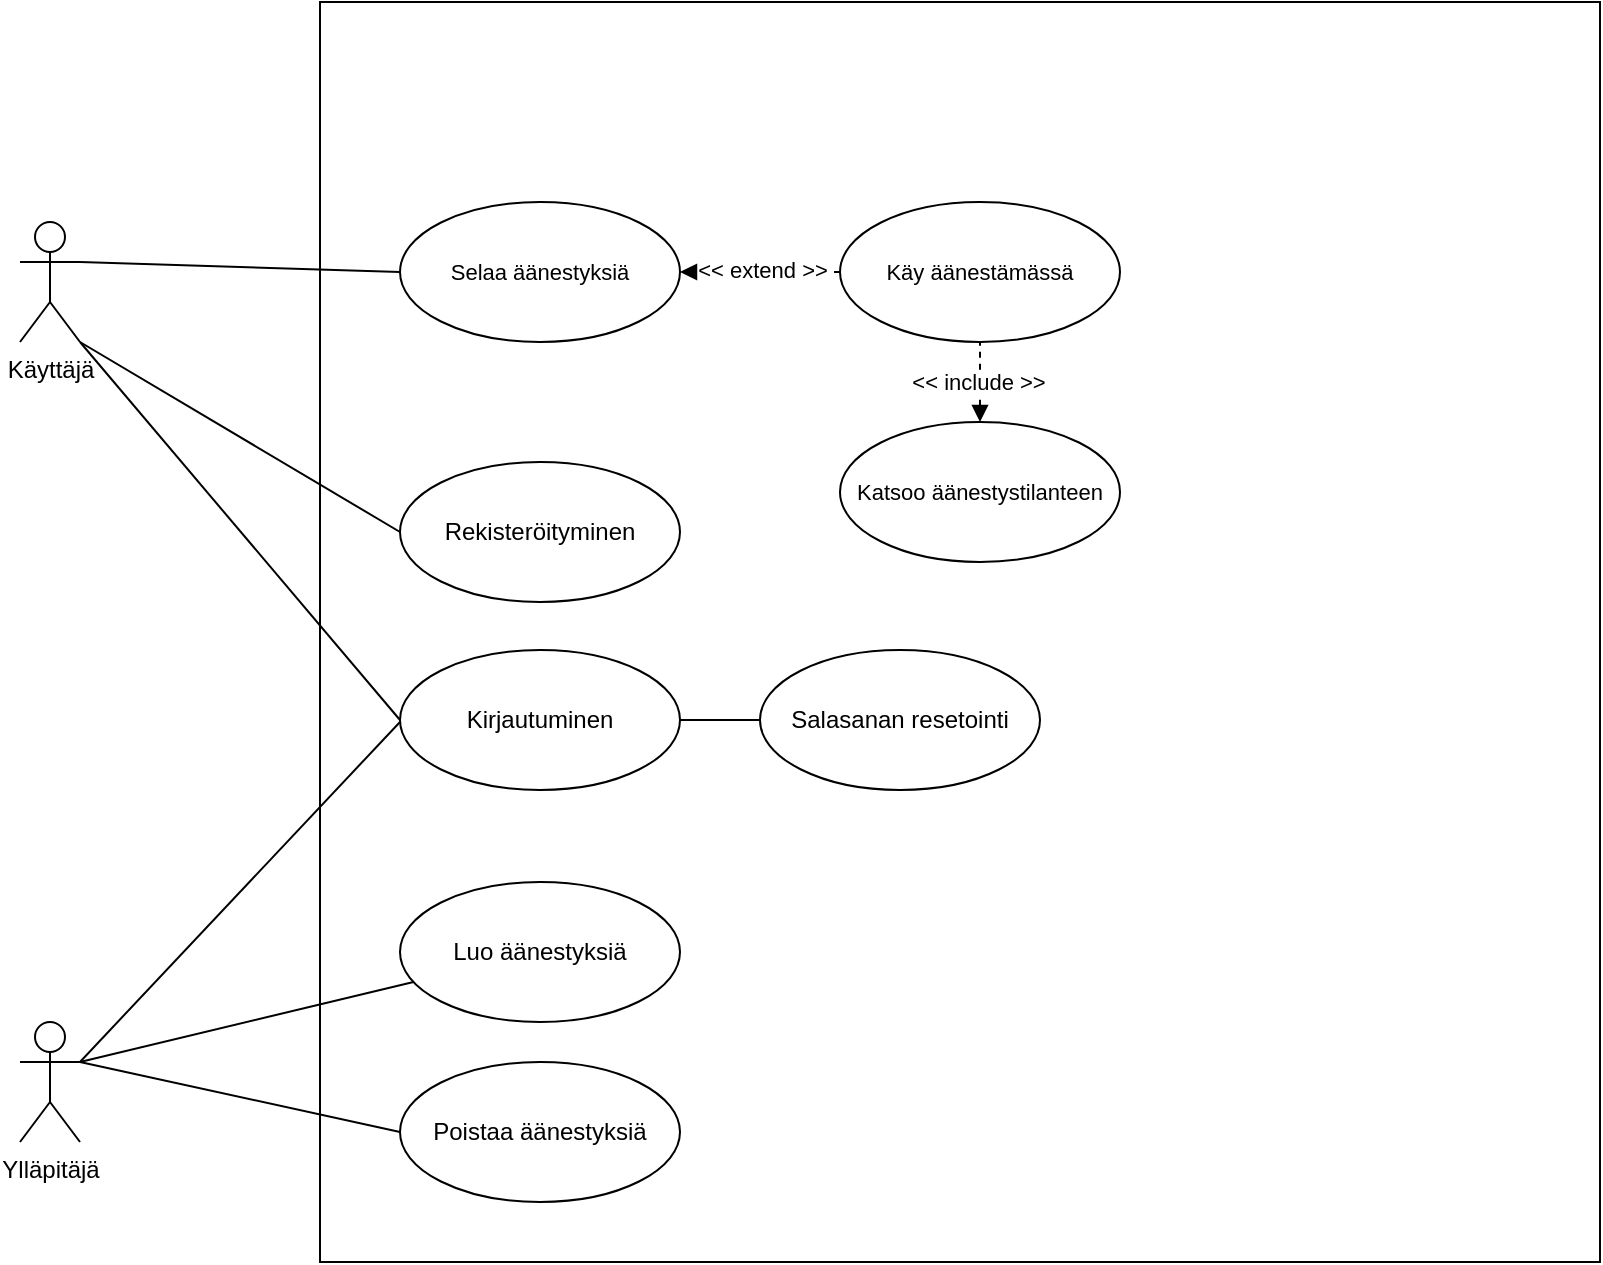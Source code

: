 <mxfile version="21.6.5" type="device">
  <diagram name="Page-1" id="DVh-3-7f99UDJsiKIqVd">
    <mxGraphModel dx="1418" dy="820" grid="1" gridSize="10" guides="1" tooltips="1" connect="1" arrows="1" fold="1" page="1" pageScale="1" pageWidth="1169" pageHeight="827" math="0" shadow="0">
      <root>
        <mxCell id="0" />
        <mxCell id="1" parent="0" />
        <mxCell id="MsYP8HL7TBaLGh4n33zJ-1" value="Käyttäjä" style="shape=umlActor;verticalLabelPosition=bottom;verticalAlign=top;html=1;outlineConnect=0;" parent="1" vertex="1">
          <mxGeometry x="130" y="200" width="30" height="60" as="geometry" />
        </mxCell>
        <mxCell id="MsYP8HL7TBaLGh4n33zJ-2" value="Ylläpitäjä" style="shape=umlActor;verticalLabelPosition=bottom;verticalAlign=top;html=1;outlineConnect=0;" parent="1" vertex="1">
          <mxGeometry x="130" y="600" width="30" height="60" as="geometry" />
        </mxCell>
        <mxCell id="MsYP8HL7TBaLGh4n33zJ-5" value="" style="rounded=0;whiteSpace=wrap;html=1;" parent="1" vertex="1">
          <mxGeometry x="280" y="90" width="640" height="630" as="geometry" />
        </mxCell>
        <mxCell id="MsYP8HL7TBaLGh4n33zJ-6" value="Poistaa äänestyksiä" style="ellipse;whiteSpace=wrap;html=1;" parent="1" vertex="1">
          <mxGeometry x="320" y="620" width="140" height="70" as="geometry" />
        </mxCell>
        <mxCell id="MsYP8HL7TBaLGh4n33zJ-7" value="Luo äänestyksiä" style="ellipse;whiteSpace=wrap;html=1;" parent="1" vertex="1">
          <mxGeometry x="320" y="530" width="140" height="70" as="geometry" />
        </mxCell>
        <mxCell id="MsYP8HL7TBaLGh4n33zJ-9" style="rounded=0;orthogonalLoop=1;jettySize=auto;html=1;exitX=1;exitY=0.333;exitDx=0;exitDy=0;exitPerimeter=0;endArrow=none;endFill=0;" parent="1" source="MsYP8HL7TBaLGh4n33zJ-2" target="MsYP8HL7TBaLGh4n33zJ-7" edge="1">
          <mxGeometry relative="1" as="geometry" />
        </mxCell>
        <mxCell id="MsYP8HL7TBaLGh4n33zJ-8" style="rounded=0;orthogonalLoop=1;jettySize=auto;html=1;exitX=1;exitY=0.333;exitDx=0;exitDy=0;exitPerimeter=0;entryX=0;entryY=0.5;entryDx=0;entryDy=0;endArrow=none;endFill=0;" parent="1" source="MsYP8HL7TBaLGh4n33zJ-2" target="MsYP8HL7TBaLGh4n33zJ-6" edge="1">
          <mxGeometry relative="1" as="geometry" />
        </mxCell>
        <mxCell id="MsYP8HL7TBaLGh4n33zJ-10" value="Selaa äänestyksiä" style="ellipse;whiteSpace=wrap;html=1;fontFamily=Helvetica;fontSize=11;fontColor=default;" parent="1" vertex="1">
          <mxGeometry x="320" y="190" width="140" height="70" as="geometry" />
        </mxCell>
        <mxCell id="MsYP8HL7TBaLGh4n33zJ-13" style="edgeStyle=none;shape=connector;rounded=0;orthogonalLoop=1;jettySize=auto;html=1;exitX=0;exitY=0.5;exitDx=0;exitDy=0;entryX=1;entryY=0.5;entryDx=0;entryDy=0;labelBackgroundColor=default;strokeColor=default;fontFamily=Helvetica;fontSize=11;fontColor=default;endArrow=block;endFill=1;dashed=1;" parent="1" source="MsYP8HL7TBaLGh4n33zJ-12" target="MsYP8HL7TBaLGh4n33zJ-10" edge="1">
          <mxGeometry relative="1" as="geometry" />
        </mxCell>
        <mxCell id="MsYP8HL7TBaLGh4n33zJ-17" value="&amp;lt;&amp;lt; extend &amp;gt;&amp;gt;" style="edgeLabel;html=1;align=center;verticalAlign=middle;resizable=0;points=[];fontSize=11;fontFamily=Helvetica;fontColor=default;" parent="MsYP8HL7TBaLGh4n33zJ-13" vertex="1" connectable="0">
          <mxGeometry x="-0.013" y="-1" relative="1" as="geometry">
            <mxPoint as="offset" />
          </mxGeometry>
        </mxCell>
        <mxCell id="MsYP8HL7TBaLGh4n33zJ-12" value="Käy äänestämässä" style="ellipse;whiteSpace=wrap;html=1;fontFamily=Helvetica;fontSize=11;fontColor=default;" parent="1" vertex="1">
          <mxGeometry x="540" y="190" width="140" height="70" as="geometry" />
        </mxCell>
        <mxCell id="MsYP8HL7TBaLGh4n33zJ-18" style="edgeStyle=none;shape=connector;rounded=0;orthogonalLoop=1;jettySize=auto;html=1;exitX=0.5;exitY=0;exitDx=0;exitDy=0;entryX=0.5;entryY=1;entryDx=0;entryDy=0;labelBackgroundColor=default;strokeColor=default;fontFamily=Helvetica;fontSize=11;fontColor=default;endArrow=none;endFill=0;dashed=1;startArrow=block;startFill=1;" parent="1" source="MsYP8HL7TBaLGh4n33zJ-14" target="MsYP8HL7TBaLGh4n33zJ-12" edge="1">
          <mxGeometry relative="1" as="geometry" />
        </mxCell>
        <mxCell id="MsYP8HL7TBaLGh4n33zJ-19" value="&amp;lt;&amp;lt; include &amp;gt;&amp;gt;" style="edgeLabel;html=1;align=center;verticalAlign=middle;resizable=0;points=[];fontSize=11;fontFamily=Helvetica;fontColor=default;" parent="MsYP8HL7TBaLGh4n33zJ-18" vertex="1" connectable="0">
          <mxGeometry x="-0.002" y="1" relative="1" as="geometry">
            <mxPoint as="offset" />
          </mxGeometry>
        </mxCell>
        <mxCell id="MsYP8HL7TBaLGh4n33zJ-14" value="Katsoo äänestystilanteen" style="ellipse;whiteSpace=wrap;html=1;fontFamily=Helvetica;fontSize=11;fontColor=default;" parent="1" vertex="1">
          <mxGeometry x="540" y="300" width="140" height="70" as="geometry" />
        </mxCell>
        <mxCell id="7Wlc4XRL-zcGpLhxiaM3-4" value="Rekisteröityminen" style="ellipse;whiteSpace=wrap;html=1;" vertex="1" parent="1">
          <mxGeometry x="320" y="320" width="140" height="70" as="geometry" />
        </mxCell>
        <mxCell id="MsYP8HL7TBaLGh4n33zJ-11" style="edgeStyle=none;shape=connector;rounded=0;orthogonalLoop=1;jettySize=auto;html=1;exitX=1;exitY=0.333;exitDx=0;exitDy=0;exitPerimeter=0;entryX=0;entryY=0.5;entryDx=0;entryDy=0;labelBackgroundColor=default;strokeColor=default;fontFamily=Helvetica;fontSize=11;fontColor=default;endArrow=none;endFill=0;" parent="1" source="MsYP8HL7TBaLGh4n33zJ-1" target="MsYP8HL7TBaLGh4n33zJ-10" edge="1">
          <mxGeometry relative="1" as="geometry" />
        </mxCell>
        <mxCell id="7Wlc4XRL-zcGpLhxiaM3-11" style="edgeStyle=none;shape=connector;rounded=0;orthogonalLoop=1;jettySize=auto;html=1;exitX=1;exitY=0.5;exitDx=0;exitDy=0;entryX=0;entryY=0.5;entryDx=0;entryDy=0;labelBackgroundColor=default;strokeColor=default;fontFamily=Helvetica;fontSize=11;fontColor=default;endArrow=none;endFill=0;" edge="1" parent="1" source="7Wlc4XRL-zcGpLhxiaM3-5" target="7Wlc4XRL-zcGpLhxiaM3-10">
          <mxGeometry relative="1" as="geometry" />
        </mxCell>
        <mxCell id="7Wlc4XRL-zcGpLhxiaM3-5" value="Kirjautuminen" style="ellipse;whiteSpace=wrap;html=1;" vertex="1" parent="1">
          <mxGeometry x="320" y="414" width="140" height="70" as="geometry" />
        </mxCell>
        <mxCell id="7Wlc4XRL-zcGpLhxiaM3-6" style="rounded=0;orthogonalLoop=1;jettySize=auto;html=1;exitX=1;exitY=1;exitDx=0;exitDy=0;exitPerimeter=0;entryX=0;entryY=0.5;entryDx=0;entryDy=0;endArrow=none;endFill=0;" edge="1" parent="1" source="MsYP8HL7TBaLGh4n33zJ-1" target="7Wlc4XRL-zcGpLhxiaM3-4">
          <mxGeometry relative="1" as="geometry" />
        </mxCell>
        <mxCell id="7Wlc4XRL-zcGpLhxiaM3-7" style="edgeStyle=none;shape=connector;rounded=0;orthogonalLoop=1;jettySize=auto;html=1;exitX=1;exitY=1;exitDx=0;exitDy=0;exitPerimeter=0;entryX=0;entryY=0.5;entryDx=0;entryDy=0;labelBackgroundColor=default;strokeColor=default;fontFamily=Helvetica;fontSize=11;fontColor=default;endArrow=none;endFill=0;" edge="1" parent="1" source="MsYP8HL7TBaLGh4n33zJ-1" target="7Wlc4XRL-zcGpLhxiaM3-5">
          <mxGeometry relative="1" as="geometry" />
        </mxCell>
        <mxCell id="7Wlc4XRL-zcGpLhxiaM3-8" style="edgeStyle=none;shape=connector;rounded=0;orthogonalLoop=1;jettySize=auto;html=1;exitX=1;exitY=0.333;exitDx=0;exitDy=0;exitPerimeter=0;labelBackgroundColor=default;strokeColor=default;fontFamily=Helvetica;fontSize=11;fontColor=default;endArrow=none;endFill=0;" edge="1" parent="1" source="MsYP8HL7TBaLGh4n33zJ-2">
          <mxGeometry relative="1" as="geometry">
            <mxPoint x="320" y="450" as="targetPoint" />
          </mxGeometry>
        </mxCell>
        <mxCell id="7Wlc4XRL-zcGpLhxiaM3-10" value="Salasanan resetointi" style="ellipse;whiteSpace=wrap;html=1;" vertex="1" parent="1">
          <mxGeometry x="500" y="414" width="140" height="70" as="geometry" />
        </mxCell>
      </root>
    </mxGraphModel>
  </diagram>
</mxfile>
